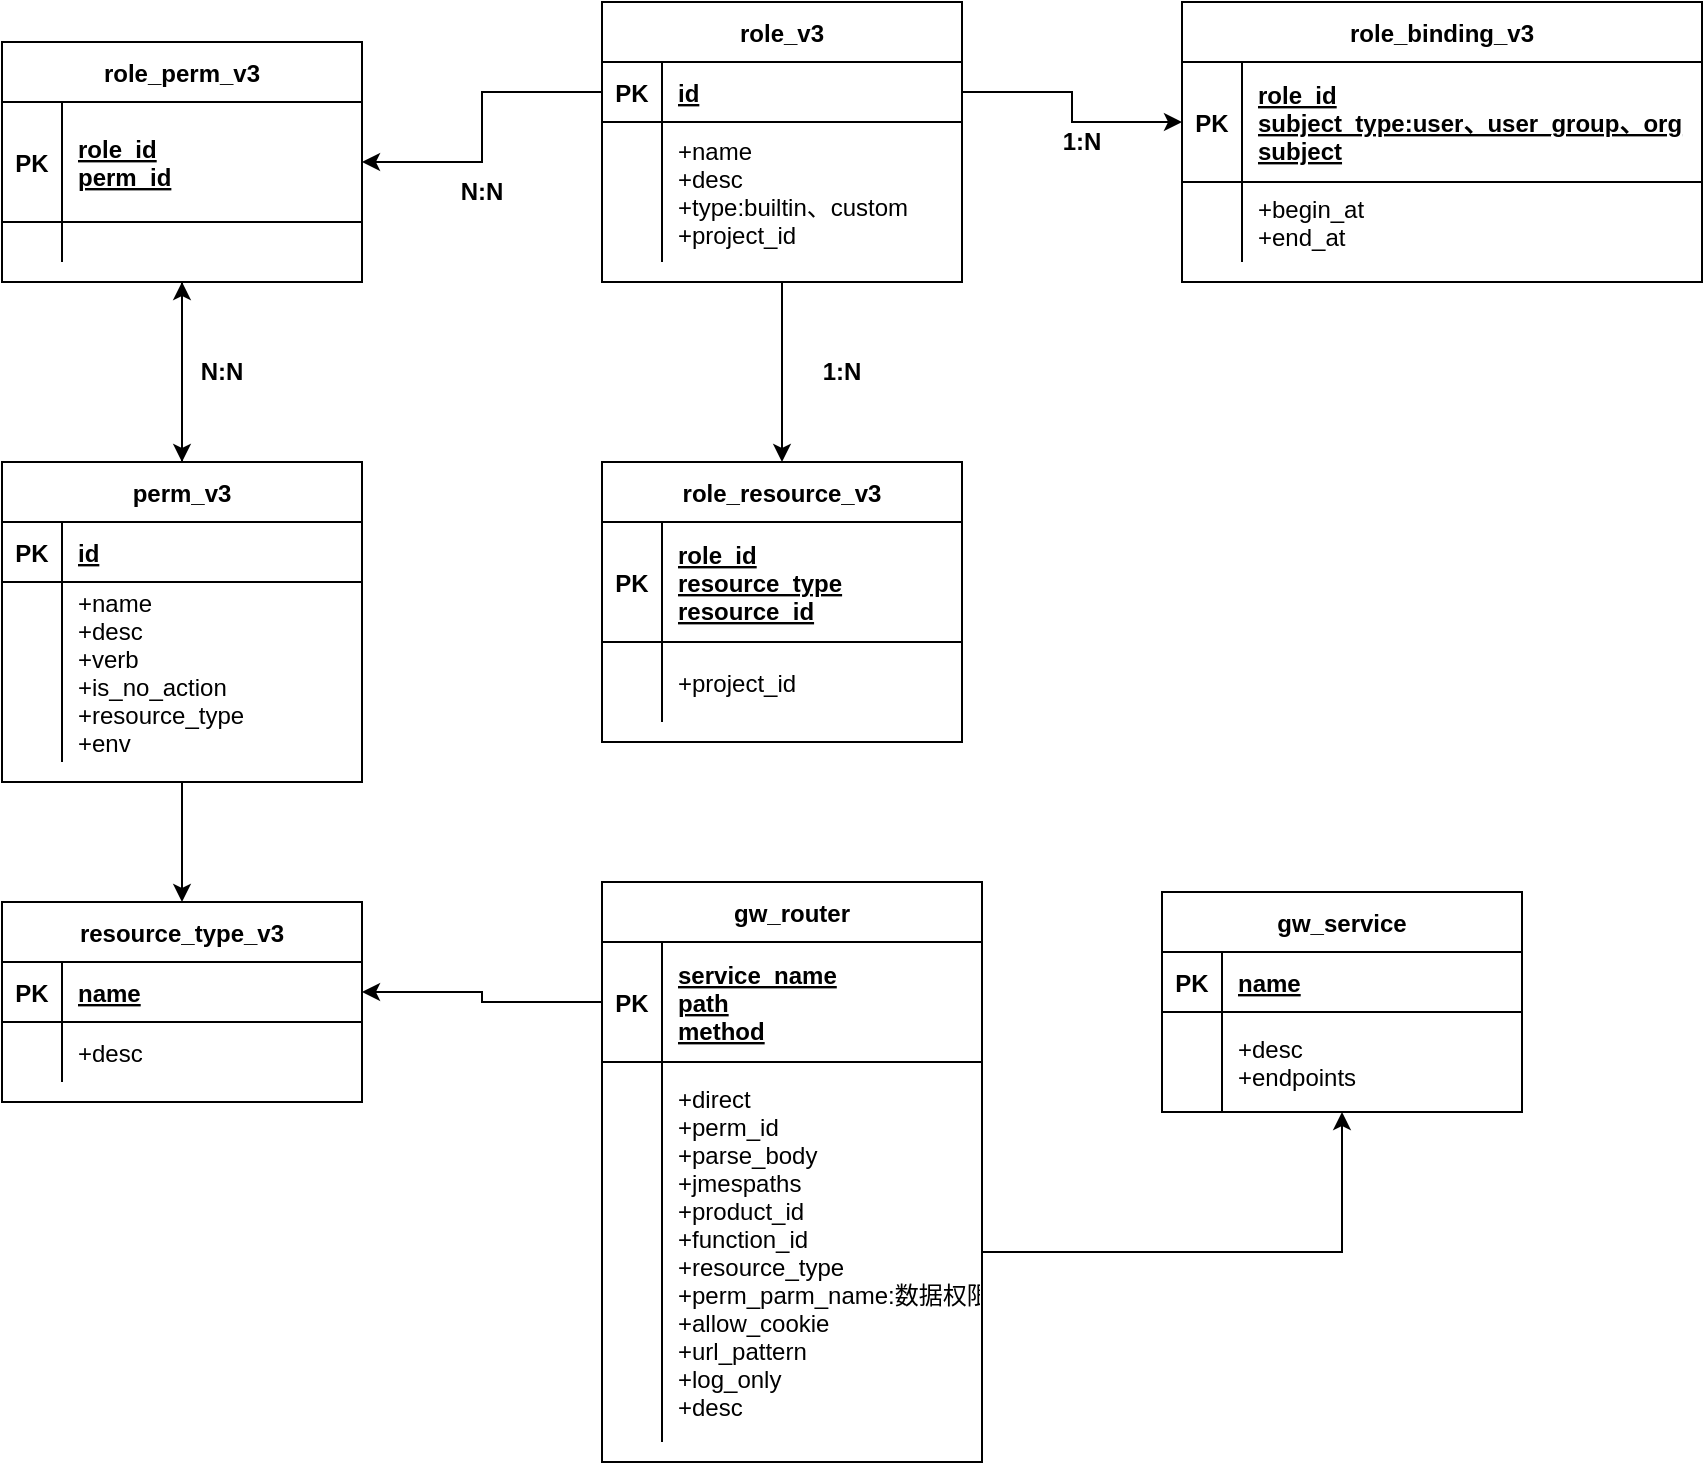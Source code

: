 <mxfile version="20.0.1" type="github">
  <diagram id="R2lEEEUBdFMjLlhIrx00" name="Page-1">
    <mxGraphModel dx="1422" dy="760" grid="1" gridSize="10" guides="1" tooltips="1" connect="1" arrows="1" fold="1" page="1" pageScale="1" pageWidth="1100" pageHeight="1700" math="0" shadow="0" extFonts="Permanent Marker^https://fonts.googleapis.com/css?family=Permanent+Marker">
      <root>
        <mxCell id="0" />
        <mxCell id="1" parent="0" />
        <mxCell id="CK73p29Xxgf2nQslTHeP-129" style="edgeStyle=orthogonalEdgeStyle;rounded=0;orthogonalLoop=1;jettySize=auto;html=1;exitX=0.5;exitY=1;exitDx=0;exitDy=0;entryX=0.5;entryY=0;entryDx=0;entryDy=0;" edge="1" parent="1" source="CK73p29Xxgf2nQslTHeP-40" target="CK73p29Xxgf2nQslTHeP-70">
          <mxGeometry relative="1" as="geometry" />
        </mxCell>
        <mxCell id="CK73p29Xxgf2nQslTHeP-40" value="role_v3" style="shape=table;startSize=30;container=1;collapsible=1;childLayout=tableLayout;fixedRows=1;rowLines=0;fontStyle=1;align=center;resizeLast=1;" vertex="1" parent="1">
          <mxGeometry x="380" width="180" height="140" as="geometry" />
        </mxCell>
        <mxCell id="CK73p29Xxgf2nQslTHeP-41" value="" style="shape=tableRow;horizontal=0;startSize=0;swimlaneHead=0;swimlaneBody=0;fillColor=none;collapsible=0;dropTarget=0;points=[[0,0.5],[1,0.5]];portConstraint=eastwest;top=0;left=0;right=0;bottom=1;" vertex="1" parent="CK73p29Xxgf2nQslTHeP-40">
          <mxGeometry y="30" width="180" height="30" as="geometry" />
        </mxCell>
        <mxCell id="CK73p29Xxgf2nQslTHeP-42" value="PK" style="shape=partialRectangle;connectable=0;fillColor=none;top=0;left=0;bottom=0;right=0;fontStyle=1;overflow=hidden;" vertex="1" parent="CK73p29Xxgf2nQslTHeP-41">
          <mxGeometry width="30" height="30" as="geometry">
            <mxRectangle width="30" height="30" as="alternateBounds" />
          </mxGeometry>
        </mxCell>
        <mxCell id="CK73p29Xxgf2nQslTHeP-43" value="id" style="shape=partialRectangle;connectable=0;fillColor=none;top=0;left=0;bottom=0;right=0;align=left;spacingLeft=6;fontStyle=5;overflow=hidden;" vertex="1" parent="CK73p29Xxgf2nQslTHeP-41">
          <mxGeometry x="30" width="150" height="30" as="geometry">
            <mxRectangle width="150" height="30" as="alternateBounds" />
          </mxGeometry>
        </mxCell>
        <mxCell id="CK73p29Xxgf2nQslTHeP-47" value="" style="shape=tableRow;horizontal=0;startSize=0;swimlaneHead=0;swimlaneBody=0;fillColor=none;collapsible=0;dropTarget=0;points=[[0,0.5],[1,0.5]];portConstraint=eastwest;top=0;left=0;right=0;bottom=0;" vertex="1" parent="CK73p29Xxgf2nQslTHeP-40">
          <mxGeometry y="60" width="180" height="70" as="geometry" />
        </mxCell>
        <mxCell id="CK73p29Xxgf2nQslTHeP-48" value="" style="shape=partialRectangle;connectable=0;fillColor=none;top=0;left=0;bottom=0;right=0;editable=1;overflow=hidden;" vertex="1" parent="CK73p29Xxgf2nQslTHeP-47">
          <mxGeometry width="30" height="70" as="geometry">
            <mxRectangle width="30" height="70" as="alternateBounds" />
          </mxGeometry>
        </mxCell>
        <mxCell id="CK73p29Xxgf2nQslTHeP-49" value="+name&#xa;+desc&#xa;+type:builtin、custom&#xa;+project_id" style="shape=partialRectangle;connectable=0;fillColor=none;top=0;left=0;bottom=0;right=0;align=left;spacingLeft=6;overflow=hidden;strokeColor=default;" vertex="1" parent="CK73p29Xxgf2nQslTHeP-47">
          <mxGeometry x="30" width="150" height="70" as="geometry">
            <mxRectangle width="150" height="70" as="alternateBounds" />
          </mxGeometry>
        </mxCell>
        <mxCell id="CK73p29Xxgf2nQslTHeP-121" style="edgeStyle=orthogonalEdgeStyle;rounded=0;orthogonalLoop=1;jettySize=auto;html=1;exitX=0.5;exitY=0;exitDx=0;exitDy=0;entryX=0.5;entryY=1;entryDx=0;entryDy=0;" edge="1" parent="1" source="CK73p29Xxgf2nQslTHeP-56" target="CK73p29Xxgf2nQslTHeP-63">
          <mxGeometry relative="1" as="geometry" />
        </mxCell>
        <mxCell id="CK73p29Xxgf2nQslTHeP-124" style="edgeStyle=orthogonalEdgeStyle;rounded=0;orthogonalLoop=1;jettySize=auto;html=1;exitX=0.5;exitY=1;exitDx=0;exitDy=0;entryX=0.5;entryY=0;entryDx=0;entryDy=0;" edge="1" parent="1" source="CK73p29Xxgf2nQslTHeP-56" target="CK73p29Xxgf2nQslTHeP-84">
          <mxGeometry relative="1" as="geometry" />
        </mxCell>
        <mxCell id="CK73p29Xxgf2nQslTHeP-56" value="perm_v3" style="shape=table;startSize=30;container=1;collapsible=1;childLayout=tableLayout;fixedRows=1;rowLines=0;fontStyle=1;align=center;resizeLast=1;" vertex="1" parent="1">
          <mxGeometry x="80" y="230" width="180" height="160" as="geometry" />
        </mxCell>
        <mxCell id="CK73p29Xxgf2nQslTHeP-57" value="" style="shape=tableRow;horizontal=0;startSize=0;swimlaneHead=0;swimlaneBody=0;fillColor=none;collapsible=0;dropTarget=0;points=[[0,0.5],[1,0.5]];portConstraint=eastwest;top=0;left=0;right=0;bottom=1;" vertex="1" parent="CK73p29Xxgf2nQslTHeP-56">
          <mxGeometry y="30" width="180" height="30" as="geometry" />
        </mxCell>
        <mxCell id="CK73p29Xxgf2nQslTHeP-58" value="PK" style="shape=partialRectangle;connectable=0;fillColor=none;top=0;left=0;bottom=0;right=0;fontStyle=1;overflow=hidden;" vertex="1" parent="CK73p29Xxgf2nQslTHeP-57">
          <mxGeometry width="30" height="30" as="geometry">
            <mxRectangle width="30" height="30" as="alternateBounds" />
          </mxGeometry>
        </mxCell>
        <mxCell id="CK73p29Xxgf2nQslTHeP-59" value="id" style="shape=partialRectangle;connectable=0;fillColor=none;top=0;left=0;bottom=0;right=0;align=left;spacingLeft=6;fontStyle=5;overflow=hidden;" vertex="1" parent="CK73p29Xxgf2nQslTHeP-57">
          <mxGeometry x="30" width="150" height="30" as="geometry">
            <mxRectangle width="150" height="30" as="alternateBounds" />
          </mxGeometry>
        </mxCell>
        <mxCell id="CK73p29Xxgf2nQslTHeP-60" value="" style="shape=tableRow;horizontal=0;startSize=0;swimlaneHead=0;swimlaneBody=0;fillColor=none;collapsible=0;dropTarget=0;points=[[0,0.5],[1,0.5]];portConstraint=eastwest;top=0;left=0;right=0;bottom=0;" vertex="1" parent="CK73p29Xxgf2nQslTHeP-56">
          <mxGeometry y="60" width="180" height="90" as="geometry" />
        </mxCell>
        <mxCell id="CK73p29Xxgf2nQslTHeP-61" value="" style="shape=partialRectangle;connectable=0;fillColor=none;top=0;left=0;bottom=0;right=0;editable=1;overflow=hidden;" vertex="1" parent="CK73p29Xxgf2nQslTHeP-60">
          <mxGeometry width="30" height="90" as="geometry">
            <mxRectangle width="30" height="90" as="alternateBounds" />
          </mxGeometry>
        </mxCell>
        <mxCell id="CK73p29Xxgf2nQslTHeP-62" value="+name&#xa;+desc&#xa;+verb&#xa;+is_no_action&#xa;+resource_type&#xa;+env" style="shape=partialRectangle;connectable=0;fillColor=none;top=0;left=0;bottom=0;right=0;align=left;spacingLeft=6;overflow=hidden;strokeColor=default;" vertex="1" parent="CK73p29Xxgf2nQslTHeP-60">
          <mxGeometry x="30" width="150" height="90" as="geometry">
            <mxRectangle width="150" height="90" as="alternateBounds" />
          </mxGeometry>
        </mxCell>
        <mxCell id="CK73p29Xxgf2nQslTHeP-119" style="edgeStyle=orthogonalEdgeStyle;rounded=0;orthogonalLoop=1;jettySize=auto;html=1;exitX=0.5;exitY=1;exitDx=0;exitDy=0;entryX=0.5;entryY=0;entryDx=0;entryDy=0;" edge="1" parent="1" source="CK73p29Xxgf2nQslTHeP-63" target="CK73p29Xxgf2nQslTHeP-56">
          <mxGeometry relative="1" as="geometry" />
        </mxCell>
        <mxCell id="CK73p29Xxgf2nQslTHeP-63" value="role_perm_v3" style="shape=table;startSize=30;container=1;collapsible=1;childLayout=tableLayout;fixedRows=1;rowLines=0;fontStyle=1;align=center;resizeLast=1;" vertex="1" parent="1">
          <mxGeometry x="80" y="20" width="180" height="120" as="geometry" />
        </mxCell>
        <mxCell id="CK73p29Xxgf2nQslTHeP-64" value="" style="shape=tableRow;horizontal=0;startSize=0;swimlaneHead=0;swimlaneBody=0;fillColor=none;collapsible=0;dropTarget=0;points=[[0,0.5],[1,0.5]];portConstraint=eastwest;top=0;left=0;right=0;bottom=1;" vertex="1" parent="CK73p29Xxgf2nQslTHeP-63">
          <mxGeometry y="30" width="180" height="60" as="geometry" />
        </mxCell>
        <mxCell id="CK73p29Xxgf2nQslTHeP-65" value="PK" style="shape=partialRectangle;connectable=0;fillColor=none;top=0;left=0;bottom=0;right=0;fontStyle=1;overflow=hidden;" vertex="1" parent="CK73p29Xxgf2nQslTHeP-64">
          <mxGeometry width="30" height="60" as="geometry">
            <mxRectangle width="30" height="60" as="alternateBounds" />
          </mxGeometry>
        </mxCell>
        <mxCell id="CK73p29Xxgf2nQslTHeP-66" value="role_id&#xa;perm_id" style="shape=partialRectangle;connectable=0;fillColor=none;top=0;left=0;bottom=0;right=0;align=left;spacingLeft=6;fontStyle=5;overflow=hidden;" vertex="1" parent="CK73p29Xxgf2nQslTHeP-64">
          <mxGeometry x="30" width="150" height="60" as="geometry">
            <mxRectangle width="150" height="60" as="alternateBounds" />
          </mxGeometry>
        </mxCell>
        <mxCell id="CK73p29Xxgf2nQslTHeP-67" value="" style="shape=tableRow;horizontal=0;startSize=0;swimlaneHead=0;swimlaneBody=0;fillColor=none;collapsible=0;dropTarget=0;points=[[0,0.5],[1,0.5]];portConstraint=eastwest;top=0;left=0;right=0;bottom=0;" vertex="1" parent="CK73p29Xxgf2nQslTHeP-63">
          <mxGeometry y="90" width="180" height="20" as="geometry" />
        </mxCell>
        <mxCell id="CK73p29Xxgf2nQslTHeP-68" value="" style="shape=partialRectangle;connectable=0;fillColor=none;top=0;left=0;bottom=0;right=0;editable=1;overflow=hidden;" vertex="1" parent="CK73p29Xxgf2nQslTHeP-67">
          <mxGeometry width="30" height="20" as="geometry">
            <mxRectangle width="30" height="20" as="alternateBounds" />
          </mxGeometry>
        </mxCell>
        <mxCell id="CK73p29Xxgf2nQslTHeP-69" value="" style="shape=partialRectangle;connectable=0;fillColor=none;top=0;left=0;bottom=0;right=0;align=left;spacingLeft=6;overflow=hidden;strokeColor=default;" vertex="1" parent="CK73p29Xxgf2nQslTHeP-67">
          <mxGeometry x="30" width="150" height="20" as="geometry">
            <mxRectangle width="150" height="20" as="alternateBounds" />
          </mxGeometry>
        </mxCell>
        <mxCell id="CK73p29Xxgf2nQslTHeP-70" value="role_resource_v3" style="shape=table;startSize=30;container=1;collapsible=1;childLayout=tableLayout;fixedRows=1;rowLines=0;fontStyle=1;align=center;resizeLast=1;" vertex="1" parent="1">
          <mxGeometry x="380" y="230" width="180" height="140" as="geometry" />
        </mxCell>
        <mxCell id="CK73p29Xxgf2nQslTHeP-71" value="" style="shape=tableRow;horizontal=0;startSize=0;swimlaneHead=0;swimlaneBody=0;fillColor=none;collapsible=0;dropTarget=0;points=[[0,0.5],[1,0.5]];portConstraint=eastwest;top=0;left=0;right=0;bottom=1;" vertex="1" parent="CK73p29Xxgf2nQslTHeP-70">
          <mxGeometry y="30" width="180" height="60" as="geometry" />
        </mxCell>
        <mxCell id="CK73p29Xxgf2nQslTHeP-72" value="PK" style="shape=partialRectangle;connectable=0;fillColor=none;top=0;left=0;bottom=0;right=0;fontStyle=1;overflow=hidden;" vertex="1" parent="CK73p29Xxgf2nQslTHeP-71">
          <mxGeometry width="30" height="60" as="geometry">
            <mxRectangle width="30" height="60" as="alternateBounds" />
          </mxGeometry>
        </mxCell>
        <mxCell id="CK73p29Xxgf2nQslTHeP-73" value="role_id&#xa;resource_type&#xa;resource_id" style="shape=partialRectangle;connectable=0;fillColor=none;top=0;left=0;bottom=0;right=0;align=left;spacingLeft=6;fontStyle=5;overflow=hidden;" vertex="1" parent="CK73p29Xxgf2nQslTHeP-71">
          <mxGeometry x="30" width="150" height="60" as="geometry">
            <mxRectangle width="150" height="60" as="alternateBounds" />
          </mxGeometry>
        </mxCell>
        <mxCell id="CK73p29Xxgf2nQslTHeP-74" value="" style="shape=tableRow;horizontal=0;startSize=0;swimlaneHead=0;swimlaneBody=0;fillColor=none;collapsible=0;dropTarget=0;points=[[0,0.5],[1,0.5]];portConstraint=eastwest;top=0;left=0;right=0;bottom=0;" vertex="1" parent="CK73p29Xxgf2nQslTHeP-70">
          <mxGeometry y="90" width="180" height="40" as="geometry" />
        </mxCell>
        <mxCell id="CK73p29Xxgf2nQslTHeP-75" value="" style="shape=partialRectangle;connectable=0;fillColor=none;top=0;left=0;bottom=0;right=0;editable=1;overflow=hidden;" vertex="1" parent="CK73p29Xxgf2nQslTHeP-74">
          <mxGeometry width="30" height="40" as="geometry">
            <mxRectangle width="30" height="40" as="alternateBounds" />
          </mxGeometry>
        </mxCell>
        <mxCell id="CK73p29Xxgf2nQslTHeP-76" value="+project_id" style="shape=partialRectangle;connectable=0;fillColor=none;top=0;left=0;bottom=0;right=0;align=left;spacingLeft=6;overflow=hidden;strokeColor=default;" vertex="1" parent="CK73p29Xxgf2nQslTHeP-74">
          <mxGeometry x="30" width="150" height="40" as="geometry">
            <mxRectangle width="150" height="40" as="alternateBounds" />
          </mxGeometry>
        </mxCell>
        <mxCell id="CK73p29Xxgf2nQslTHeP-77" value="role_binding_v3" style="shape=table;startSize=30;container=1;collapsible=1;childLayout=tableLayout;fixedRows=1;rowLines=0;fontStyle=1;align=center;resizeLast=1;" vertex="1" parent="1">
          <mxGeometry x="670" width="260" height="140" as="geometry" />
        </mxCell>
        <mxCell id="CK73p29Xxgf2nQslTHeP-78" value="" style="shape=tableRow;horizontal=0;startSize=0;swimlaneHead=0;swimlaneBody=0;fillColor=none;collapsible=0;dropTarget=0;points=[[0,0.5],[1,0.5]];portConstraint=eastwest;top=0;left=0;right=0;bottom=1;" vertex="1" parent="CK73p29Xxgf2nQslTHeP-77">
          <mxGeometry y="30" width="260" height="60" as="geometry" />
        </mxCell>
        <mxCell id="CK73p29Xxgf2nQslTHeP-79" value="PK" style="shape=partialRectangle;connectable=0;fillColor=none;top=0;left=0;bottom=0;right=0;fontStyle=1;overflow=hidden;" vertex="1" parent="CK73p29Xxgf2nQslTHeP-78">
          <mxGeometry width="30" height="60" as="geometry">
            <mxRectangle width="30" height="60" as="alternateBounds" />
          </mxGeometry>
        </mxCell>
        <mxCell id="CK73p29Xxgf2nQslTHeP-80" value="role_id&#xa;subject_type:user、user_group、org&#xa;subject" style="shape=partialRectangle;connectable=0;fillColor=none;top=0;left=0;bottom=0;right=0;align=left;spacingLeft=6;fontStyle=5;overflow=hidden;" vertex="1" parent="CK73p29Xxgf2nQslTHeP-78">
          <mxGeometry x="30" width="230" height="60" as="geometry">
            <mxRectangle width="230" height="60" as="alternateBounds" />
          </mxGeometry>
        </mxCell>
        <mxCell id="CK73p29Xxgf2nQslTHeP-81" value="" style="shape=tableRow;horizontal=0;startSize=0;swimlaneHead=0;swimlaneBody=0;fillColor=none;collapsible=0;dropTarget=0;points=[[0,0.5],[1,0.5]];portConstraint=eastwest;top=0;left=0;right=0;bottom=0;" vertex="1" parent="CK73p29Xxgf2nQslTHeP-77">
          <mxGeometry y="90" width="260" height="40" as="geometry" />
        </mxCell>
        <mxCell id="CK73p29Xxgf2nQslTHeP-82" value="" style="shape=partialRectangle;connectable=0;fillColor=none;top=0;left=0;bottom=0;right=0;editable=1;overflow=hidden;" vertex="1" parent="CK73p29Xxgf2nQslTHeP-81">
          <mxGeometry width="30" height="40" as="geometry">
            <mxRectangle width="30" height="40" as="alternateBounds" />
          </mxGeometry>
        </mxCell>
        <mxCell id="CK73p29Xxgf2nQslTHeP-83" value="+begin_at&#xa;+end_at" style="shape=partialRectangle;connectable=0;fillColor=none;top=0;left=0;bottom=0;right=0;align=left;spacingLeft=6;overflow=hidden;strokeColor=default;" vertex="1" parent="CK73p29Xxgf2nQslTHeP-81">
          <mxGeometry x="30" width="230" height="40" as="geometry">
            <mxRectangle width="230" height="40" as="alternateBounds" />
          </mxGeometry>
        </mxCell>
        <mxCell id="CK73p29Xxgf2nQslTHeP-84" value="resource_type_v3" style="shape=table;startSize=30;container=1;collapsible=1;childLayout=tableLayout;fixedRows=1;rowLines=0;fontStyle=1;align=center;resizeLast=1;" vertex="1" parent="1">
          <mxGeometry x="80" y="450" width="180" height="100" as="geometry" />
        </mxCell>
        <mxCell id="CK73p29Xxgf2nQslTHeP-85" value="" style="shape=tableRow;horizontal=0;startSize=0;swimlaneHead=0;swimlaneBody=0;fillColor=none;collapsible=0;dropTarget=0;points=[[0,0.5],[1,0.5]];portConstraint=eastwest;top=0;left=0;right=0;bottom=1;" vertex="1" parent="CK73p29Xxgf2nQslTHeP-84">
          <mxGeometry y="30" width="180" height="30" as="geometry" />
        </mxCell>
        <mxCell id="CK73p29Xxgf2nQslTHeP-86" value="PK" style="shape=partialRectangle;connectable=0;fillColor=none;top=0;left=0;bottom=0;right=0;fontStyle=1;overflow=hidden;" vertex="1" parent="CK73p29Xxgf2nQslTHeP-85">
          <mxGeometry width="30" height="30" as="geometry">
            <mxRectangle width="30" height="30" as="alternateBounds" />
          </mxGeometry>
        </mxCell>
        <mxCell id="CK73p29Xxgf2nQslTHeP-87" value="name" style="shape=partialRectangle;connectable=0;fillColor=none;top=0;left=0;bottom=0;right=0;align=left;spacingLeft=6;fontStyle=5;overflow=hidden;" vertex="1" parent="CK73p29Xxgf2nQslTHeP-85">
          <mxGeometry x="30" width="150" height="30" as="geometry">
            <mxRectangle width="150" height="30" as="alternateBounds" />
          </mxGeometry>
        </mxCell>
        <mxCell id="CK73p29Xxgf2nQslTHeP-88" value="" style="shape=tableRow;horizontal=0;startSize=0;swimlaneHead=0;swimlaneBody=0;fillColor=none;collapsible=0;dropTarget=0;points=[[0,0.5],[1,0.5]];portConstraint=eastwest;top=0;left=0;right=0;bottom=0;" vertex="1" parent="CK73p29Xxgf2nQslTHeP-84">
          <mxGeometry y="60" width="180" height="30" as="geometry" />
        </mxCell>
        <mxCell id="CK73p29Xxgf2nQslTHeP-89" value="" style="shape=partialRectangle;connectable=0;fillColor=none;top=0;left=0;bottom=0;right=0;editable=1;overflow=hidden;" vertex="1" parent="CK73p29Xxgf2nQslTHeP-88">
          <mxGeometry width="30" height="30" as="geometry">
            <mxRectangle width="30" height="30" as="alternateBounds" />
          </mxGeometry>
        </mxCell>
        <mxCell id="CK73p29Xxgf2nQslTHeP-90" value="+desc" style="shape=partialRectangle;connectable=0;fillColor=none;top=0;left=0;bottom=0;right=0;align=left;spacingLeft=6;overflow=hidden;strokeColor=default;" vertex="1" parent="CK73p29Xxgf2nQslTHeP-88">
          <mxGeometry x="30" width="150" height="30" as="geometry">
            <mxRectangle width="150" height="30" as="alternateBounds" />
          </mxGeometry>
        </mxCell>
        <mxCell id="CK73p29Xxgf2nQslTHeP-91" value="gw_service" style="shape=table;startSize=30;container=1;collapsible=1;childLayout=tableLayout;fixedRows=1;rowLines=0;fontStyle=1;align=center;resizeLast=1;" vertex="1" parent="1">
          <mxGeometry x="660" y="445" width="180" height="110" as="geometry" />
        </mxCell>
        <mxCell id="CK73p29Xxgf2nQslTHeP-92" value="" style="shape=tableRow;horizontal=0;startSize=0;swimlaneHead=0;swimlaneBody=0;fillColor=none;collapsible=0;dropTarget=0;points=[[0,0.5],[1,0.5]];portConstraint=eastwest;top=0;left=0;right=0;bottom=1;" vertex="1" parent="CK73p29Xxgf2nQslTHeP-91">
          <mxGeometry y="30" width="180" height="30" as="geometry" />
        </mxCell>
        <mxCell id="CK73p29Xxgf2nQslTHeP-93" value="PK" style="shape=partialRectangle;connectable=0;fillColor=none;top=0;left=0;bottom=0;right=0;fontStyle=1;overflow=hidden;" vertex="1" parent="CK73p29Xxgf2nQslTHeP-92">
          <mxGeometry width="30" height="30" as="geometry">
            <mxRectangle width="30" height="30" as="alternateBounds" />
          </mxGeometry>
        </mxCell>
        <mxCell id="CK73p29Xxgf2nQslTHeP-94" value="name" style="shape=partialRectangle;connectable=0;fillColor=none;top=0;left=0;bottom=0;right=0;align=left;spacingLeft=6;fontStyle=5;overflow=hidden;" vertex="1" parent="CK73p29Xxgf2nQslTHeP-92">
          <mxGeometry x="30" width="150" height="30" as="geometry">
            <mxRectangle width="150" height="30" as="alternateBounds" />
          </mxGeometry>
        </mxCell>
        <mxCell id="CK73p29Xxgf2nQslTHeP-95" value="" style="shape=tableRow;horizontal=0;startSize=0;swimlaneHead=0;swimlaneBody=0;fillColor=none;collapsible=0;dropTarget=0;points=[[0,0.5],[1,0.5]];portConstraint=eastwest;top=0;left=0;right=0;bottom=0;" vertex="1" parent="CK73p29Xxgf2nQslTHeP-91">
          <mxGeometry y="60" width="180" height="50" as="geometry" />
        </mxCell>
        <mxCell id="CK73p29Xxgf2nQslTHeP-96" value="" style="shape=partialRectangle;connectable=0;fillColor=none;top=0;left=0;bottom=0;right=0;editable=1;overflow=hidden;" vertex="1" parent="CK73p29Xxgf2nQslTHeP-95">
          <mxGeometry width="30" height="50" as="geometry">
            <mxRectangle width="30" height="50" as="alternateBounds" />
          </mxGeometry>
        </mxCell>
        <mxCell id="CK73p29Xxgf2nQslTHeP-97" value="+desc&#xa;+endpoints" style="shape=partialRectangle;connectable=0;fillColor=none;top=0;left=0;bottom=0;right=0;align=left;spacingLeft=6;overflow=hidden;strokeColor=default;" vertex="1" parent="CK73p29Xxgf2nQslTHeP-95">
          <mxGeometry x="30" width="150" height="50" as="geometry">
            <mxRectangle width="150" height="50" as="alternateBounds" />
          </mxGeometry>
        </mxCell>
        <mxCell id="CK73p29Xxgf2nQslTHeP-105" value="gw_router" style="shape=table;startSize=30;container=1;collapsible=1;childLayout=tableLayout;fixedRows=1;rowLines=0;fontStyle=1;align=center;resizeLast=1;" vertex="1" parent="1">
          <mxGeometry x="380" y="440" width="190" height="290" as="geometry" />
        </mxCell>
        <mxCell id="CK73p29Xxgf2nQslTHeP-106" value="" style="shape=tableRow;horizontal=0;startSize=0;swimlaneHead=0;swimlaneBody=0;fillColor=none;collapsible=0;dropTarget=0;points=[[0,0.5],[1,0.5]];portConstraint=eastwest;top=0;left=0;right=0;bottom=1;" vertex="1" parent="CK73p29Xxgf2nQslTHeP-105">
          <mxGeometry y="30" width="190" height="60" as="geometry" />
        </mxCell>
        <mxCell id="CK73p29Xxgf2nQslTHeP-107" value="PK" style="shape=partialRectangle;connectable=0;fillColor=none;top=0;left=0;bottom=0;right=0;fontStyle=1;overflow=hidden;" vertex="1" parent="CK73p29Xxgf2nQslTHeP-106">
          <mxGeometry width="30" height="60" as="geometry">
            <mxRectangle width="30" height="60" as="alternateBounds" />
          </mxGeometry>
        </mxCell>
        <mxCell id="CK73p29Xxgf2nQslTHeP-108" value="service_name&#xa;path&#xa;method" style="shape=partialRectangle;connectable=0;fillColor=none;top=0;left=0;bottom=0;right=0;align=left;spacingLeft=6;fontStyle=5;overflow=hidden;" vertex="1" parent="CK73p29Xxgf2nQslTHeP-106">
          <mxGeometry x="30" width="160" height="60" as="geometry">
            <mxRectangle width="160" height="60" as="alternateBounds" />
          </mxGeometry>
        </mxCell>
        <mxCell id="CK73p29Xxgf2nQslTHeP-109" value="" style="shape=tableRow;horizontal=0;startSize=0;swimlaneHead=0;swimlaneBody=0;fillColor=none;collapsible=0;dropTarget=0;points=[[0,0.5],[1,0.5]];portConstraint=eastwest;top=0;left=0;right=0;bottom=0;" vertex="1" parent="CK73p29Xxgf2nQslTHeP-105">
          <mxGeometry y="90" width="190" height="190" as="geometry" />
        </mxCell>
        <mxCell id="CK73p29Xxgf2nQslTHeP-110" value="" style="shape=partialRectangle;connectable=0;fillColor=none;top=0;left=0;bottom=0;right=0;editable=1;overflow=hidden;" vertex="1" parent="CK73p29Xxgf2nQslTHeP-109">
          <mxGeometry width="30" height="190" as="geometry">
            <mxRectangle width="30" height="190" as="alternateBounds" />
          </mxGeometry>
        </mxCell>
        <mxCell id="CK73p29Xxgf2nQslTHeP-111" value="+direct&#xa;+perm_id&#xa;+parse_body&#xa;+jmespaths&#xa;+product_id&#xa;+function_id&#xa;+resource_type&#xa;+perm_parm_name:数据权限取值字段名&#xa;+allow_cookie&#xa;+url_pattern&#xa;+log_only&#xa;+desc" style="shape=partialRectangle;connectable=0;fillColor=none;top=0;left=0;bottom=0;right=0;align=left;spacingLeft=6;overflow=hidden;strokeColor=default;" vertex="1" parent="CK73p29Xxgf2nQslTHeP-109">
          <mxGeometry x="30" width="160" height="190" as="geometry">
            <mxRectangle width="160" height="190" as="alternateBounds" />
          </mxGeometry>
        </mxCell>
        <mxCell id="CK73p29Xxgf2nQslTHeP-118" value="N:N" style="text;html=1;strokeColor=none;fillColor=none;align=center;verticalAlign=middle;whiteSpace=wrap;rounded=0;fontStyle=1" vertex="1" parent="1">
          <mxGeometry x="290" y="80" width="60" height="30" as="geometry" />
        </mxCell>
        <mxCell id="CK73p29Xxgf2nQslTHeP-123" value="N:N" style="text;html=1;strokeColor=none;fillColor=none;align=center;verticalAlign=middle;whiteSpace=wrap;rounded=0;fontStyle=1" vertex="1" parent="1">
          <mxGeometry x="160" y="170" width="60" height="30" as="geometry" />
        </mxCell>
        <mxCell id="CK73p29Xxgf2nQslTHeP-128" value="1:N" style="text;html=1;strokeColor=none;fillColor=none;align=center;verticalAlign=middle;whiteSpace=wrap;rounded=0;fontStyle=1" vertex="1" parent="1">
          <mxGeometry x="590" y="55" width="60" height="30" as="geometry" />
        </mxCell>
        <mxCell id="CK73p29Xxgf2nQslTHeP-130" value="1:N" style="text;html=1;strokeColor=none;fillColor=none;align=center;verticalAlign=middle;whiteSpace=wrap;rounded=0;fontStyle=1" vertex="1" parent="1">
          <mxGeometry x="470" y="170" width="60" height="30" as="geometry" />
        </mxCell>
        <mxCell id="CK73p29Xxgf2nQslTHeP-131" style="edgeStyle=orthogonalEdgeStyle;rounded=0;orthogonalLoop=1;jettySize=auto;html=1;exitX=1;exitY=0.5;exitDx=0;exitDy=0;" edge="1" parent="1" source="CK73p29Xxgf2nQslTHeP-41" target="CK73p29Xxgf2nQslTHeP-78">
          <mxGeometry relative="1" as="geometry" />
        </mxCell>
        <mxCell id="CK73p29Xxgf2nQslTHeP-132" style="edgeStyle=orthogonalEdgeStyle;rounded=0;orthogonalLoop=1;jettySize=auto;html=1;exitX=0;exitY=0.5;exitDx=0;exitDy=0;entryX=1;entryY=0.5;entryDx=0;entryDy=0;" edge="1" parent="1" source="CK73p29Xxgf2nQslTHeP-41" target="CK73p29Xxgf2nQslTHeP-64">
          <mxGeometry relative="1" as="geometry" />
        </mxCell>
        <mxCell id="CK73p29Xxgf2nQslTHeP-133" style="edgeStyle=orthogonalEdgeStyle;rounded=0;orthogonalLoop=1;jettySize=auto;html=1;exitX=0;exitY=0.5;exitDx=0;exitDy=0;entryX=1;entryY=0.5;entryDx=0;entryDy=0;" edge="1" parent="1" source="CK73p29Xxgf2nQslTHeP-106" target="CK73p29Xxgf2nQslTHeP-85">
          <mxGeometry relative="1" as="geometry" />
        </mxCell>
        <mxCell id="CK73p29Xxgf2nQslTHeP-134" style="edgeStyle=orthogonalEdgeStyle;rounded=0;orthogonalLoop=1;jettySize=auto;html=1;exitX=1;exitY=0.5;exitDx=0;exitDy=0;entryX=0.5;entryY=1;entryDx=0;entryDy=0;" edge="1" parent="1" source="CK73p29Xxgf2nQslTHeP-109" target="CK73p29Xxgf2nQslTHeP-91">
          <mxGeometry relative="1" as="geometry" />
        </mxCell>
      </root>
    </mxGraphModel>
  </diagram>
</mxfile>
